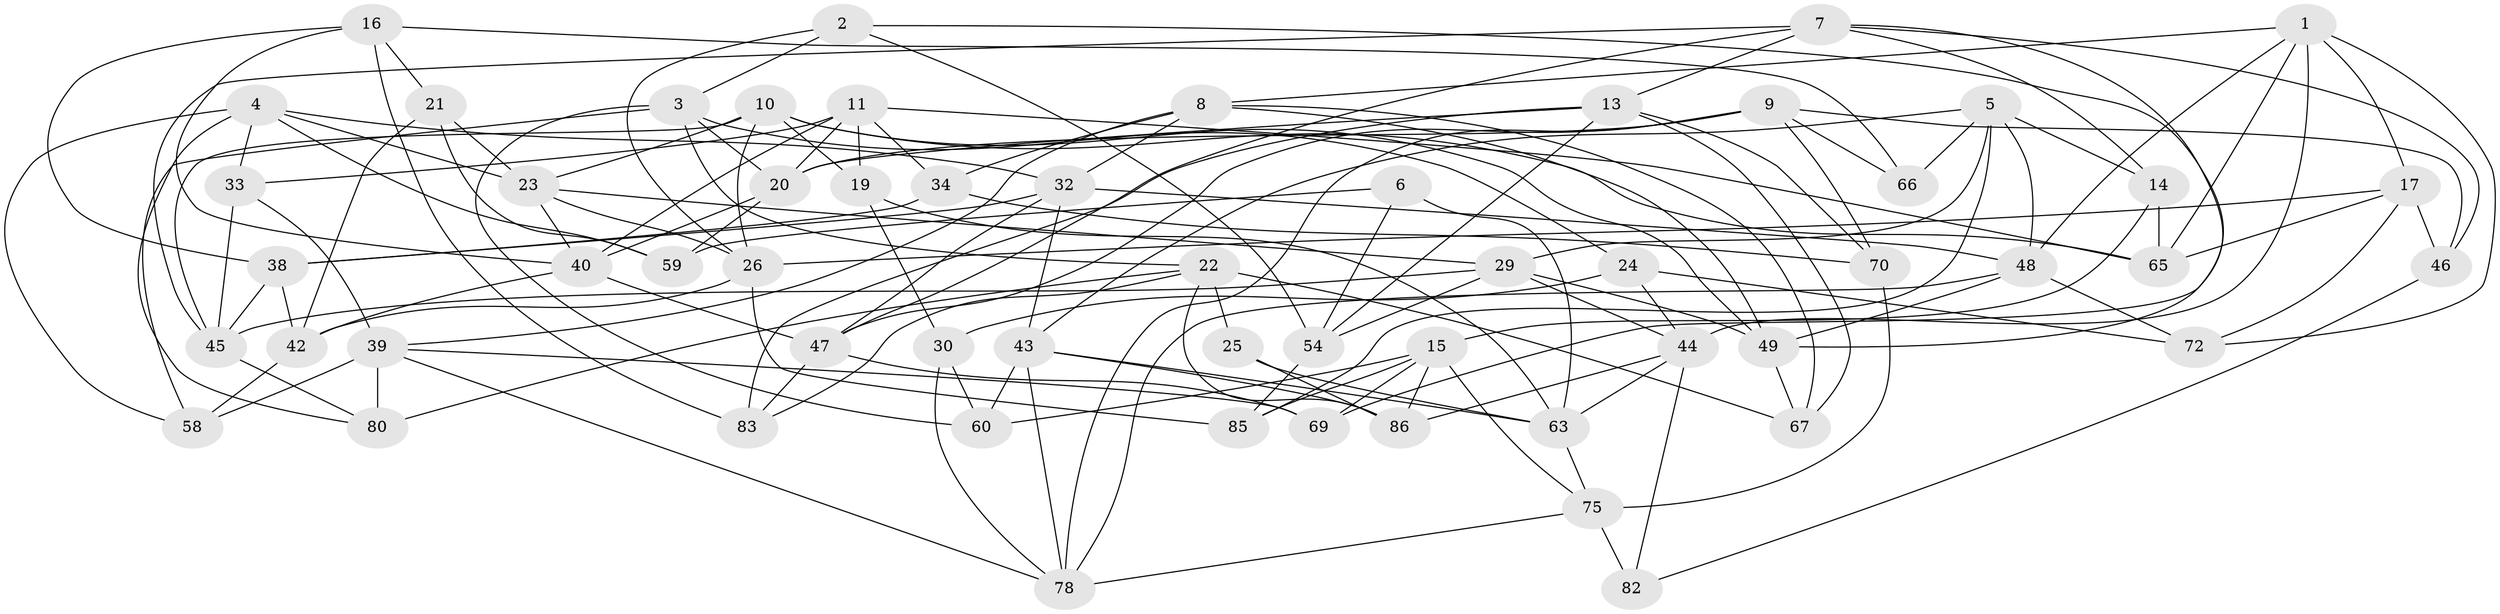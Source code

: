 // original degree distribution, {4: 1.0}
// Generated by graph-tools (version 1.1) at 2025/42/03/06/25 10:42:22]
// undirected, 58 vertices, 145 edges
graph export_dot {
graph [start="1"]
  node [color=gray90,style=filled];
  1 [super="+84"];
  2;
  3 [super="+73"];
  4 [super="+50"];
  5 [super="+95"];
  6 [super="+12"];
  7 [super="+35"];
  8 [super="+31"];
  9 [super="+55"];
  10 [super="+61"];
  11 [super="+79"];
  13 [super="+76"];
  14;
  15 [super="+18"];
  16 [super="+89"];
  17 [super="+28"];
  19;
  20 [super="+41"];
  21;
  22 [super="+36"];
  23 [super="+62"];
  24;
  25;
  26 [super="+27"];
  29 [super="+71"];
  30;
  32 [super="+37"];
  33;
  34;
  38 [super="+53"];
  39 [super="+64"];
  40 [super="+52"];
  42 [super="+92"];
  43 [super="+68"];
  44 [super="+90"];
  45 [super="+56"];
  46;
  47 [super="+81"];
  48 [super="+51"];
  49 [super="+57"];
  54 [super="+77"];
  58;
  59 [super="+88"];
  60;
  63 [super="+74"];
  65 [super="+87"];
  66;
  67;
  69;
  70;
  72;
  75 [super="+91"];
  78 [super="+93"];
  80;
  82;
  83;
  85;
  86 [super="+94"];
  1 -- 48;
  1 -- 65;
  1 -- 8;
  1 -- 72;
  1 -- 44;
  1 -- 17;
  2 -- 54;
  2 -- 3;
  2 -- 26;
  2 -- 49;
  3 -- 58;
  3 -- 60;
  3 -- 24;
  3 -- 22;
  3 -- 20;
  4 -- 23;
  4 -- 58;
  4 -- 32;
  4 -- 80;
  4 -- 33;
  4 -- 59;
  5 -- 14;
  5 -- 66;
  5 -- 43;
  5 -- 48;
  5 -- 29;
  5 -- 85;
  6 -- 54 [weight=2];
  6 -- 59 [weight=3];
  6 -- 63;
  7 -- 69;
  7 -- 14;
  7 -- 45;
  7 -- 47;
  7 -- 46;
  7 -- 13;
  8 -- 67;
  8 -- 34;
  8 -- 49;
  8 -- 32;
  8 -- 39;
  9 -- 78;
  9 -- 46;
  9 -- 47;
  9 -- 66;
  9 -- 20;
  9 -- 70;
  10 -- 23;
  10 -- 19;
  10 -- 65;
  10 -- 26;
  10 -- 45;
  10 -- 49;
  11 -- 19;
  11 -- 40;
  11 -- 65;
  11 -- 33;
  11 -- 34;
  11 -- 20;
  13 -- 67;
  13 -- 54;
  13 -- 20;
  13 -- 83;
  13 -- 70;
  14 -- 65;
  14 -- 15;
  15 -- 69;
  15 -- 85;
  15 -- 86;
  15 -- 75;
  15 -- 60;
  16 -- 66 [weight=2];
  16 -- 40;
  16 -- 21;
  16 -- 83;
  16 -- 38;
  17 -- 65 [weight=2];
  17 -- 46;
  17 -- 72;
  17 -- 26;
  19 -- 63;
  19 -- 30;
  20 -- 40;
  20 -- 59;
  21 -- 42;
  21 -- 59;
  21 -- 23;
  22 -- 25;
  22 -- 67;
  22 -- 80;
  22 -- 83;
  22 -- 86;
  23 -- 40;
  23 -- 29;
  23 -- 26;
  24 -- 30;
  24 -- 72;
  24 -- 44;
  25 -- 86 [weight=2];
  25 -- 63;
  26 -- 85;
  26 -- 42;
  29 -- 45;
  29 -- 44;
  29 -- 49;
  29 -- 54;
  30 -- 60;
  30 -- 78;
  32 -- 47;
  32 -- 43;
  32 -- 38;
  32 -- 48;
  33 -- 45;
  33 -- 39;
  34 -- 70;
  34 -- 38;
  38 -- 42 [weight=2];
  38 -- 45;
  39 -- 80;
  39 -- 58;
  39 -- 78;
  39 -- 69;
  40 -- 47;
  40 -- 42;
  42 -- 58;
  43 -- 86;
  43 -- 78;
  43 -- 60;
  43 -- 63;
  44 -- 82;
  44 -- 86;
  44 -- 63;
  45 -- 80;
  46 -- 82;
  47 -- 83;
  47 -- 69;
  48 -- 78;
  48 -- 49;
  48 -- 72;
  49 -- 67;
  54 -- 85;
  63 -- 75;
  70 -- 75;
  75 -- 82 [weight=2];
  75 -- 78;
}
